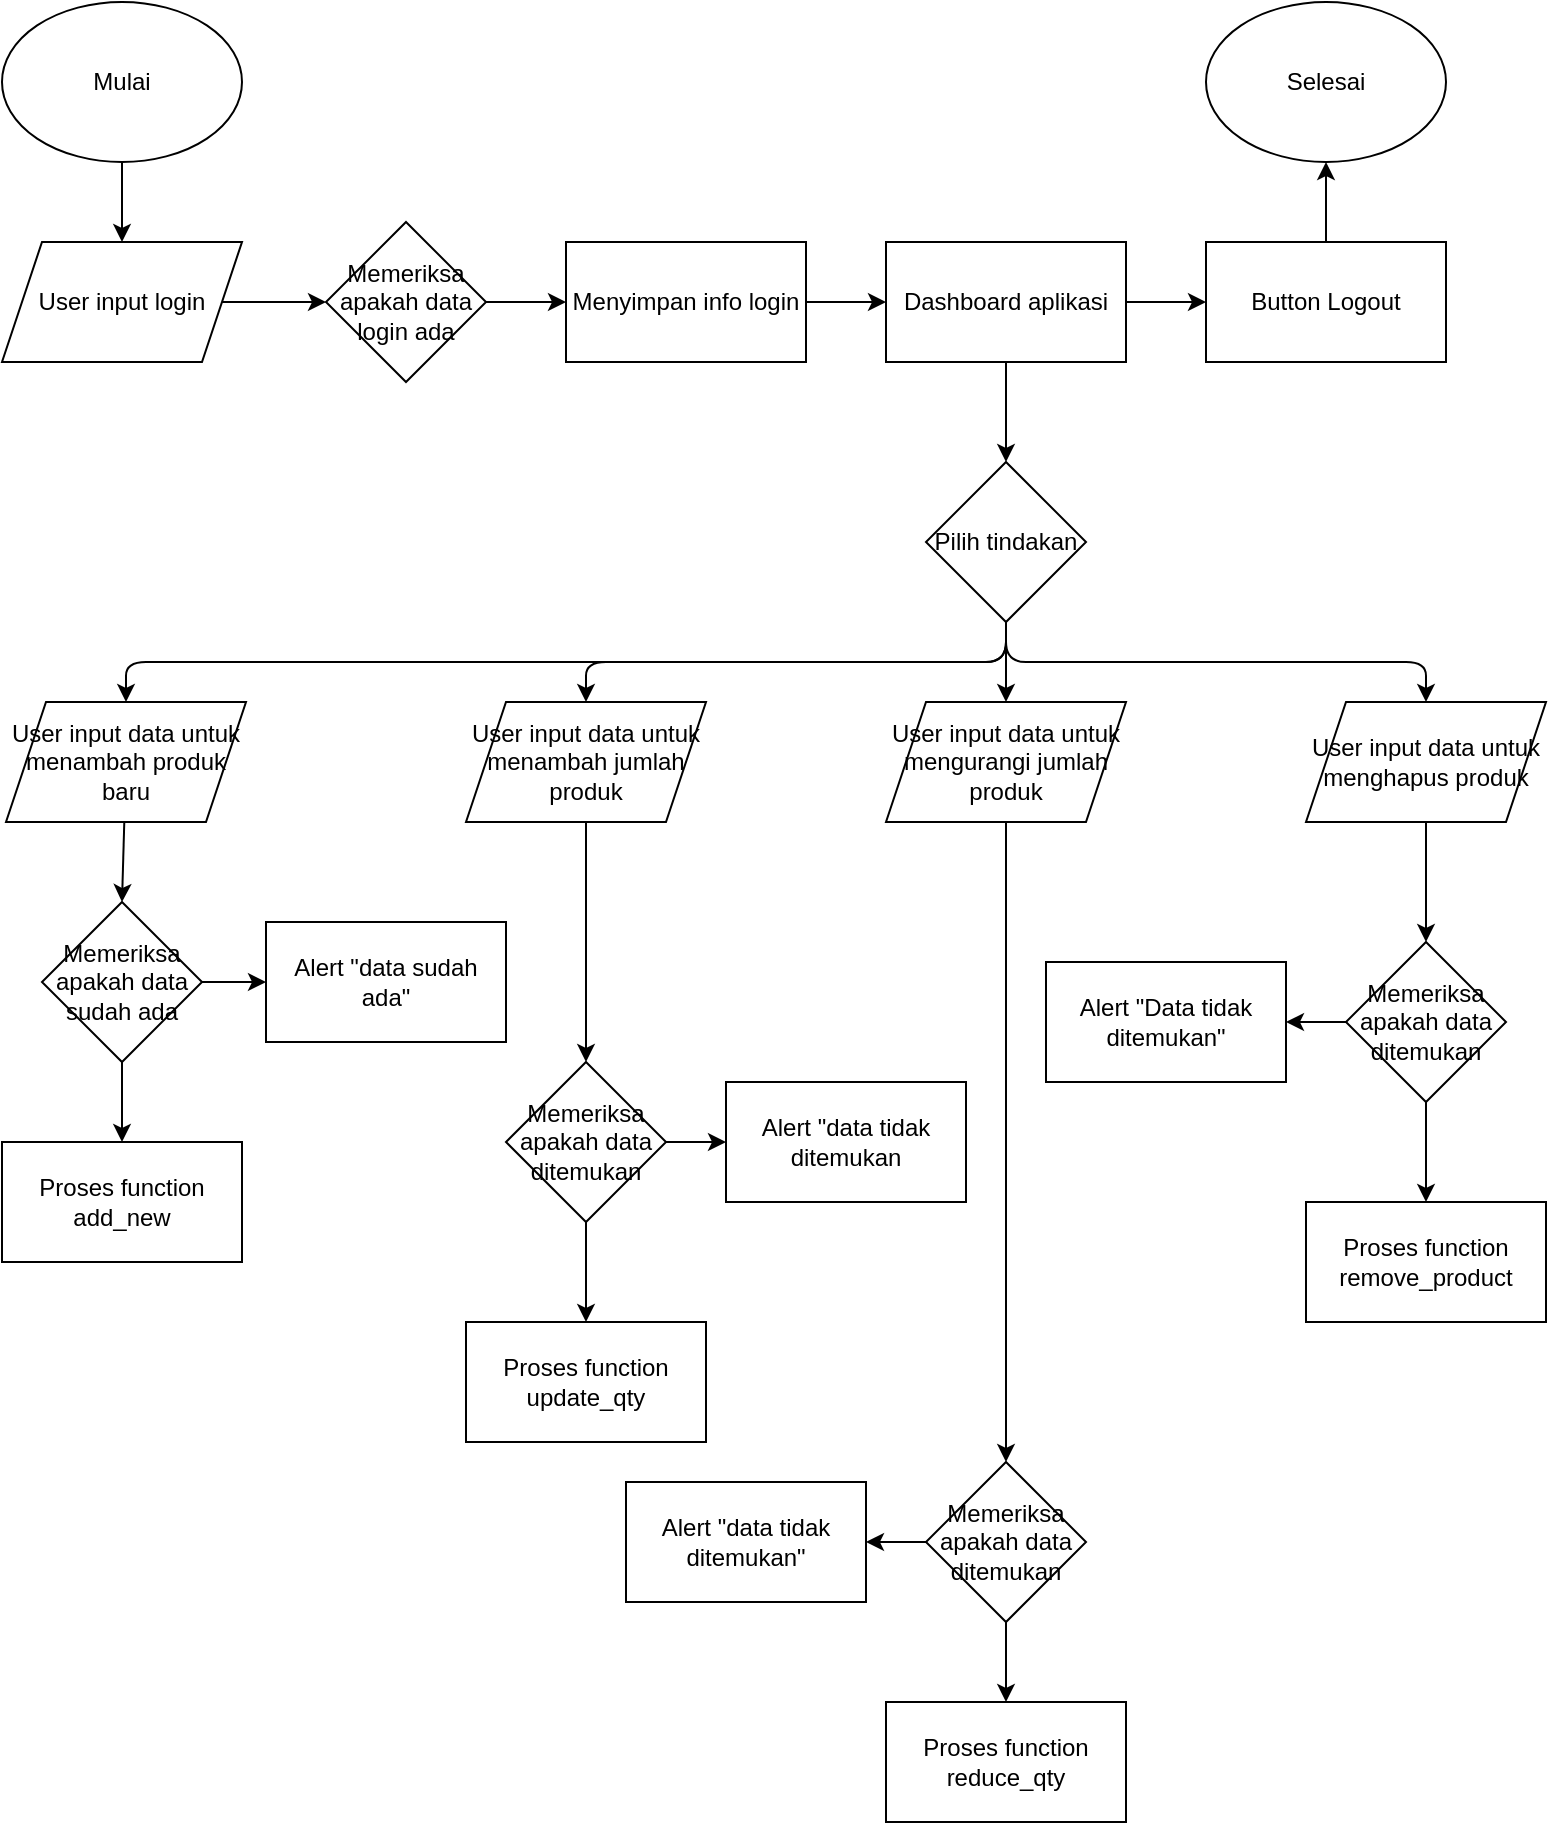 <mxfile>
    <diagram id="2w0YJS_ZWguaededGHnA" name="Page-1">
        <mxGraphModel dx="971" dy="529" grid="1" gridSize="10" guides="1" tooltips="1" connect="1" arrows="1" fold="1" page="1" pageScale="1" pageWidth="850" pageHeight="1100" math="0" shadow="0">
            <root>
                <mxCell id="0"/>
                <mxCell id="1" parent="0"/>
                <mxCell id="211" style="edgeStyle=none;html=1;" edge="1" parent="1" source="196" target="197">
                    <mxGeometry relative="1" as="geometry"/>
                </mxCell>
                <mxCell id="196" value="Mulai" style="ellipse;whiteSpace=wrap;html=1;" vertex="1" parent="1">
                    <mxGeometry x="38" y="20" width="120" height="80" as="geometry"/>
                </mxCell>
                <mxCell id="206" style="edgeStyle=none;html=1;" edge="1" parent="1" source="197" target="199">
                    <mxGeometry relative="1" as="geometry"/>
                </mxCell>
                <mxCell id="197" value="User input login" style="shape=parallelogram;perimeter=parallelogramPerimeter;whiteSpace=wrap;html=1;fixedSize=1;" vertex="1" parent="1">
                    <mxGeometry x="38" y="140" width="120" height="60" as="geometry"/>
                </mxCell>
                <mxCell id="207" style="edgeStyle=none;html=1;entryX=0;entryY=0.5;entryDx=0;entryDy=0;" edge="1" parent="1" source="199" target="200">
                    <mxGeometry relative="1" as="geometry"/>
                </mxCell>
                <mxCell id="199" value="Memeriksa apakah data login ada" style="rhombus;whiteSpace=wrap;html=1;" vertex="1" parent="1">
                    <mxGeometry x="200" y="130" width="80" height="80" as="geometry"/>
                </mxCell>
                <mxCell id="208" style="edgeStyle=none;html=1;" edge="1" parent="1" source="200" target="201">
                    <mxGeometry relative="1" as="geometry"/>
                </mxCell>
                <mxCell id="200" value="Menyimpan info login" style="rounded=0;whiteSpace=wrap;html=1;" vertex="1" parent="1">
                    <mxGeometry x="320" y="140" width="120" height="60" as="geometry"/>
                </mxCell>
                <mxCell id="209" style="edgeStyle=none;html=1;entryX=0;entryY=0.5;entryDx=0;entryDy=0;" edge="1" parent="1" source="201" target="203">
                    <mxGeometry relative="1" as="geometry"/>
                </mxCell>
                <mxCell id="221" style="edgeStyle=none;html=1;entryX=0.5;entryY=0;entryDx=0;entryDy=0;" edge="1" parent="1" source="201" target="212">
                    <mxGeometry relative="1" as="geometry"/>
                </mxCell>
                <mxCell id="201" value="Dashboard aplikasi" style="rounded=0;whiteSpace=wrap;html=1;" vertex="1" parent="1">
                    <mxGeometry x="480" y="140" width="120" height="60" as="geometry"/>
                </mxCell>
                <mxCell id="210" style="edgeStyle=none;html=1;entryX=0.5;entryY=1;entryDx=0;entryDy=0;" edge="1" parent="1" source="203" target="205">
                    <mxGeometry relative="1" as="geometry"/>
                </mxCell>
                <mxCell id="203" value="Button Logout" style="rounded=0;whiteSpace=wrap;html=1;" vertex="1" parent="1">
                    <mxGeometry x="640" y="140" width="120" height="60" as="geometry"/>
                </mxCell>
                <mxCell id="205" value="Selesai" style="ellipse;whiteSpace=wrap;html=1;" vertex="1" parent="1">
                    <mxGeometry x="640" y="20" width="120" height="80" as="geometry"/>
                </mxCell>
                <mxCell id="217" style="edgeStyle=none;html=1;entryX=0.5;entryY=0;entryDx=0;entryDy=0;" edge="1" parent="1" source="212" target="215">
                    <mxGeometry relative="1" as="geometry">
                        <Array as="points">
                            <mxPoint x="540" y="350"/>
                            <mxPoint x="100" y="350"/>
                        </Array>
                    </mxGeometry>
                </mxCell>
                <mxCell id="218" style="edgeStyle=none;html=1;entryX=0.5;entryY=0;entryDx=0;entryDy=0;" edge="1" parent="1" source="212" target="214">
                    <mxGeometry relative="1" as="geometry">
                        <Array as="points">
                            <mxPoint x="540" y="350"/>
                            <mxPoint x="330" y="350"/>
                        </Array>
                    </mxGeometry>
                </mxCell>
                <mxCell id="219" style="edgeStyle=none;html=1;entryX=0.5;entryY=0;entryDx=0;entryDy=0;" edge="1" parent="1" source="212" target="213">
                    <mxGeometry relative="1" as="geometry">
                        <Array as="points">
                            <mxPoint x="540" y="350"/>
                        </Array>
                    </mxGeometry>
                </mxCell>
                <mxCell id="220" style="edgeStyle=none;html=1;entryX=0.5;entryY=0;entryDx=0;entryDy=0;" edge="1" parent="1" source="212" target="216">
                    <mxGeometry relative="1" as="geometry">
                        <Array as="points">
                            <mxPoint x="540" y="350"/>
                            <mxPoint x="750" y="350"/>
                        </Array>
                    </mxGeometry>
                </mxCell>
                <mxCell id="212" value="Pilih tindakan" style="rhombus;whiteSpace=wrap;html=1;" vertex="1" parent="1">
                    <mxGeometry x="500" y="250" width="80" height="80" as="geometry"/>
                </mxCell>
                <mxCell id="236" style="edgeStyle=none;html=1;" edge="1" parent="1" source="213" target="233">
                    <mxGeometry relative="1" as="geometry"/>
                </mxCell>
                <mxCell id="213" value="User input data untuk mengurangi jumlah produk" style="shape=parallelogram;perimeter=parallelogramPerimeter;whiteSpace=wrap;html=1;fixedSize=1;" vertex="1" parent="1">
                    <mxGeometry x="480" y="370" width="120" height="60" as="geometry"/>
                </mxCell>
                <mxCell id="229" style="edgeStyle=none;html=1;entryX=0.5;entryY=0;entryDx=0;entryDy=0;" edge="1" parent="1" source="214" target="228">
                    <mxGeometry relative="1" as="geometry"/>
                </mxCell>
                <mxCell id="214" value="User input data untuk menambah jumlah produk" style="shape=parallelogram;perimeter=parallelogramPerimeter;whiteSpace=wrap;html=1;fixedSize=1;" vertex="1" parent="1">
                    <mxGeometry x="270" y="370" width="120" height="60" as="geometry"/>
                </mxCell>
                <mxCell id="223" style="edgeStyle=none;html=1;entryX=0.5;entryY=0;entryDx=0;entryDy=0;" edge="1" parent="1" source="215" target="222">
                    <mxGeometry relative="1" as="geometry"/>
                </mxCell>
                <mxCell id="215" value="User input data untuk menambah produk baru" style="shape=parallelogram;perimeter=parallelogramPerimeter;whiteSpace=wrap;html=1;fixedSize=1;" vertex="1" parent="1">
                    <mxGeometry x="40" y="370" width="120" height="60" as="geometry"/>
                </mxCell>
                <mxCell id="242" style="edgeStyle=none;html=1;entryX=0.5;entryY=0;entryDx=0;entryDy=0;" edge="1" parent="1" source="216" target="241">
                    <mxGeometry relative="1" as="geometry"/>
                </mxCell>
                <mxCell id="216" value="User input data untuk menghapus produk" style="shape=parallelogram;perimeter=parallelogramPerimeter;whiteSpace=wrap;html=1;fixedSize=1;" vertex="1" parent="1">
                    <mxGeometry x="690" y="370" width="120" height="60" as="geometry"/>
                </mxCell>
                <mxCell id="225" style="edgeStyle=none;html=1;entryX=0;entryY=0.5;entryDx=0;entryDy=0;" edge="1" parent="1" source="222" target="224">
                    <mxGeometry relative="1" as="geometry"/>
                </mxCell>
                <mxCell id="227" style="edgeStyle=none;html=1;entryX=0.5;entryY=0;entryDx=0;entryDy=0;" edge="1" parent="1" source="222" target="226">
                    <mxGeometry relative="1" as="geometry"/>
                </mxCell>
                <mxCell id="222" value="Memeriksa apakah data sudah ada" style="rhombus;whiteSpace=wrap;html=1;" vertex="1" parent="1">
                    <mxGeometry x="58" y="470" width="80" height="80" as="geometry"/>
                </mxCell>
                <mxCell id="224" value="Alert &quot;data sudah ada&quot;" style="rounded=0;whiteSpace=wrap;html=1;" vertex="1" parent="1">
                    <mxGeometry x="170" y="480" width="120" height="60" as="geometry"/>
                </mxCell>
                <mxCell id="226" value="Proses function add_new" style="rounded=0;whiteSpace=wrap;html=1;" vertex="1" parent="1">
                    <mxGeometry x="38" y="590" width="120" height="60" as="geometry"/>
                </mxCell>
                <mxCell id="234" style="edgeStyle=none;html=1;entryX=0;entryY=0.5;entryDx=0;entryDy=0;" edge="1" parent="1" source="228" target="231">
                    <mxGeometry relative="1" as="geometry"/>
                </mxCell>
                <mxCell id="235" style="edgeStyle=none;html=1;entryX=0.5;entryY=0;entryDx=0;entryDy=0;" edge="1" parent="1" source="228" target="230">
                    <mxGeometry relative="1" as="geometry"/>
                </mxCell>
                <mxCell id="228" value="Memeriksa apakah data ditemukan" style="rhombus;whiteSpace=wrap;html=1;" vertex="1" parent="1">
                    <mxGeometry x="290" y="550" width="80" height="80" as="geometry"/>
                </mxCell>
                <mxCell id="230" value="Proses function update_qty" style="rounded=0;whiteSpace=wrap;html=1;" vertex="1" parent="1">
                    <mxGeometry x="270" y="680" width="120" height="60" as="geometry"/>
                </mxCell>
                <mxCell id="231" value="Alert &quot;data tidak ditemukan" style="rounded=0;whiteSpace=wrap;html=1;" vertex="1" parent="1">
                    <mxGeometry x="400" y="560" width="120" height="60" as="geometry"/>
                </mxCell>
                <mxCell id="238" style="edgeStyle=none;html=1;entryX=1;entryY=0.5;entryDx=0;entryDy=0;" edge="1" parent="1" source="233" target="237">
                    <mxGeometry relative="1" as="geometry"/>
                </mxCell>
                <mxCell id="240" style="edgeStyle=none;html=1;entryX=0.5;entryY=0;entryDx=0;entryDy=0;" edge="1" parent="1" source="233" target="239">
                    <mxGeometry relative="1" as="geometry"/>
                </mxCell>
                <mxCell id="233" value="Memeriksa apakah data ditemukan" style="rhombus;whiteSpace=wrap;html=1;" vertex="1" parent="1">
                    <mxGeometry x="500" y="750" width="80" height="80" as="geometry"/>
                </mxCell>
                <mxCell id="237" value="Alert &quot;data tidak ditemukan&quot;" style="rounded=0;whiteSpace=wrap;html=1;" vertex="1" parent="1">
                    <mxGeometry x="350" y="760" width="120" height="60" as="geometry"/>
                </mxCell>
                <mxCell id="239" value="Proses function reduce_qty" style="rounded=0;whiteSpace=wrap;html=1;" vertex="1" parent="1">
                    <mxGeometry x="480" y="870" width="120" height="60" as="geometry"/>
                </mxCell>
                <mxCell id="244" style="edgeStyle=none;html=1;" edge="1" parent="1" source="241" target="243">
                    <mxGeometry relative="1" as="geometry"/>
                </mxCell>
                <mxCell id="246" style="edgeStyle=none;html=1;" edge="1" parent="1" source="241" target="245">
                    <mxGeometry relative="1" as="geometry"/>
                </mxCell>
                <mxCell id="241" value="Memeriksa apakah data ditemukan" style="rhombus;whiteSpace=wrap;html=1;" vertex="1" parent="1">
                    <mxGeometry x="710" y="490" width="80" height="80" as="geometry"/>
                </mxCell>
                <mxCell id="243" value="Alert &quot;Data tidak ditemukan&quot;" style="rounded=0;whiteSpace=wrap;html=1;" vertex="1" parent="1">
                    <mxGeometry x="560" y="500" width="120" height="60" as="geometry"/>
                </mxCell>
                <mxCell id="245" value="Proses function remove_product" style="rounded=0;whiteSpace=wrap;html=1;" vertex="1" parent="1">
                    <mxGeometry x="690" y="620" width="120" height="60" as="geometry"/>
                </mxCell>
            </root>
        </mxGraphModel>
    </diagram>
</mxfile>
